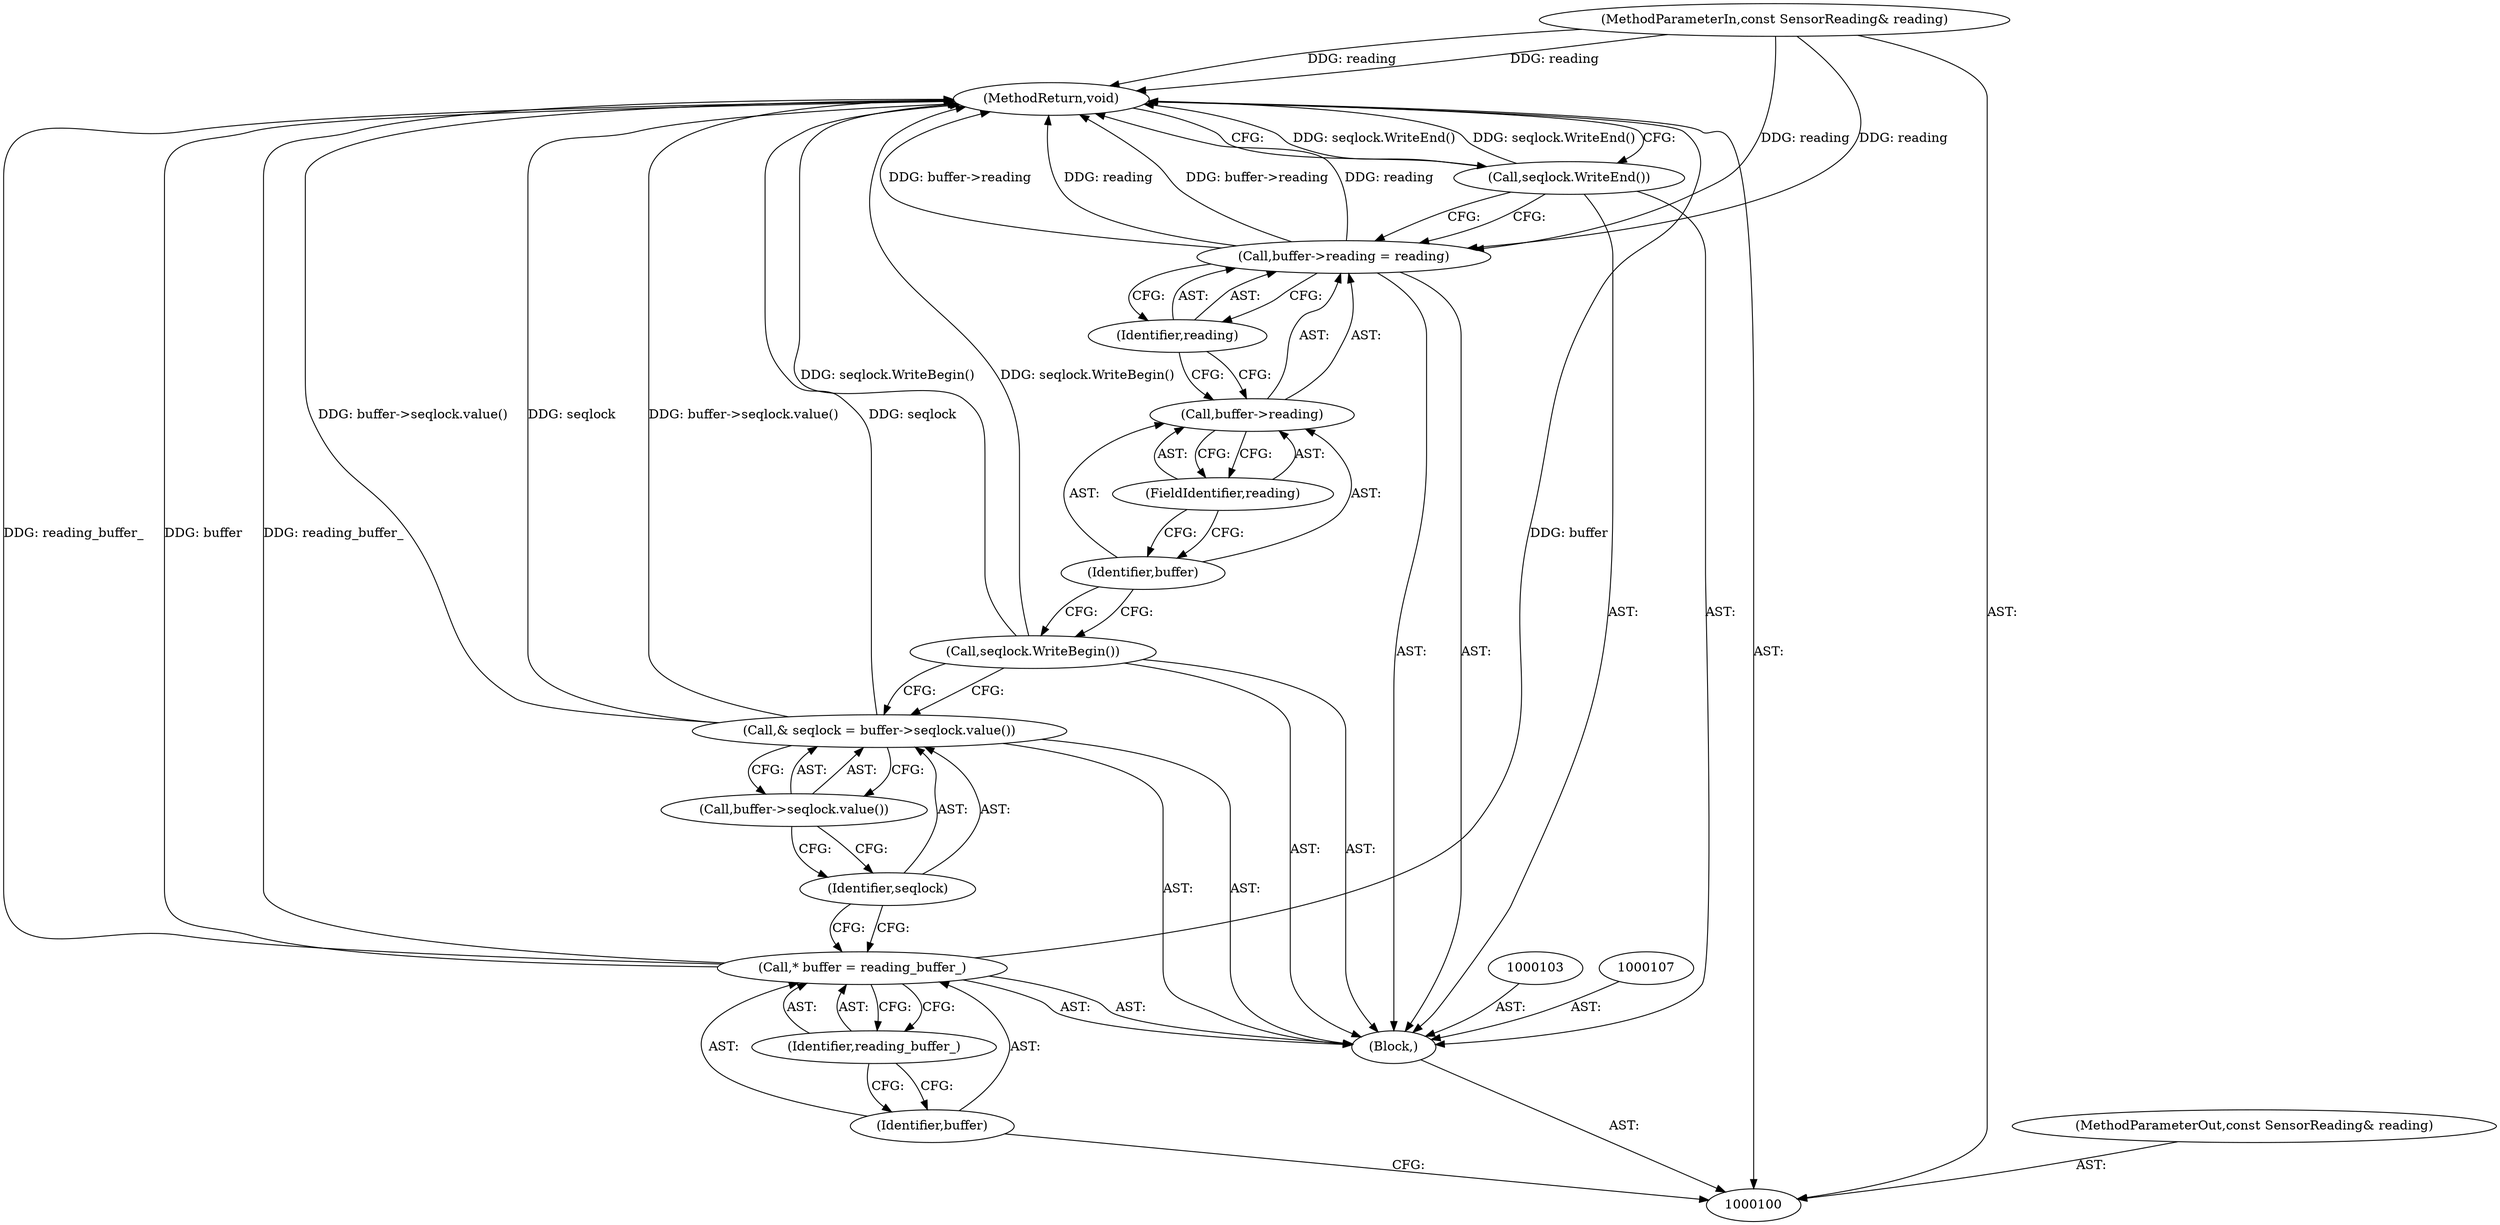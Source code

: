 digraph "0_Chrome_c0c8978849ac57e4ecd613ddc8ff7852a2054734_4" {
"1000118" [label="(MethodReturn,void)"];
"1000101" [label="(MethodParameterIn,const SensorReading& reading)"];
"1000144" [label="(MethodParameterOut,const SensorReading& reading)"];
"1000102" [label="(Block,)"];
"1000104" [label="(Call,* buffer = reading_buffer_)"];
"1000105" [label="(Identifier,buffer)"];
"1000106" [label="(Identifier,reading_buffer_)"];
"1000110" [label="(Call,buffer->seqlock.value())"];
"1000108" [label="(Call,& seqlock = buffer->seqlock.value())"];
"1000109" [label="(Identifier,seqlock)"];
"1000111" [label="(Call,seqlock.WriteBegin())"];
"1000115" [label="(FieldIdentifier,reading)"];
"1000116" [label="(Identifier,reading)"];
"1000112" [label="(Call,buffer->reading = reading)"];
"1000113" [label="(Call,buffer->reading)"];
"1000114" [label="(Identifier,buffer)"];
"1000117" [label="(Call,seqlock.WriteEnd())"];
"1000118" -> "1000100"  [label="AST: "];
"1000118" -> "1000117"  [label="CFG: "];
"1000117" -> "1000118"  [label="DDG: seqlock.WriteEnd()"];
"1000104" -> "1000118"  [label="DDG: buffer"];
"1000104" -> "1000118"  [label="DDG: reading_buffer_"];
"1000112" -> "1000118"  [label="DDG: buffer->reading"];
"1000112" -> "1000118"  [label="DDG: reading"];
"1000101" -> "1000118"  [label="DDG: reading"];
"1000108" -> "1000118"  [label="DDG: buffer->seqlock.value()"];
"1000108" -> "1000118"  [label="DDG: seqlock"];
"1000111" -> "1000118"  [label="DDG: seqlock.WriteBegin()"];
"1000101" -> "1000100"  [label="AST: "];
"1000101" -> "1000118"  [label="DDG: reading"];
"1000101" -> "1000112"  [label="DDG: reading"];
"1000144" -> "1000100"  [label="AST: "];
"1000102" -> "1000100"  [label="AST: "];
"1000103" -> "1000102"  [label="AST: "];
"1000104" -> "1000102"  [label="AST: "];
"1000107" -> "1000102"  [label="AST: "];
"1000108" -> "1000102"  [label="AST: "];
"1000111" -> "1000102"  [label="AST: "];
"1000112" -> "1000102"  [label="AST: "];
"1000117" -> "1000102"  [label="AST: "];
"1000104" -> "1000102"  [label="AST: "];
"1000104" -> "1000106"  [label="CFG: "];
"1000105" -> "1000104"  [label="AST: "];
"1000106" -> "1000104"  [label="AST: "];
"1000109" -> "1000104"  [label="CFG: "];
"1000104" -> "1000118"  [label="DDG: buffer"];
"1000104" -> "1000118"  [label="DDG: reading_buffer_"];
"1000105" -> "1000104"  [label="AST: "];
"1000105" -> "1000100"  [label="CFG: "];
"1000106" -> "1000105"  [label="CFG: "];
"1000106" -> "1000104"  [label="AST: "];
"1000106" -> "1000105"  [label="CFG: "];
"1000104" -> "1000106"  [label="CFG: "];
"1000110" -> "1000108"  [label="AST: "];
"1000110" -> "1000109"  [label="CFG: "];
"1000108" -> "1000110"  [label="CFG: "];
"1000108" -> "1000102"  [label="AST: "];
"1000108" -> "1000110"  [label="CFG: "];
"1000109" -> "1000108"  [label="AST: "];
"1000110" -> "1000108"  [label="AST: "];
"1000111" -> "1000108"  [label="CFG: "];
"1000108" -> "1000118"  [label="DDG: buffer->seqlock.value()"];
"1000108" -> "1000118"  [label="DDG: seqlock"];
"1000109" -> "1000108"  [label="AST: "];
"1000109" -> "1000104"  [label="CFG: "];
"1000110" -> "1000109"  [label="CFG: "];
"1000111" -> "1000102"  [label="AST: "];
"1000111" -> "1000108"  [label="CFG: "];
"1000114" -> "1000111"  [label="CFG: "];
"1000111" -> "1000118"  [label="DDG: seqlock.WriteBegin()"];
"1000115" -> "1000113"  [label="AST: "];
"1000115" -> "1000114"  [label="CFG: "];
"1000113" -> "1000115"  [label="CFG: "];
"1000116" -> "1000112"  [label="AST: "];
"1000116" -> "1000113"  [label="CFG: "];
"1000112" -> "1000116"  [label="CFG: "];
"1000112" -> "1000102"  [label="AST: "];
"1000112" -> "1000116"  [label="CFG: "];
"1000113" -> "1000112"  [label="AST: "];
"1000116" -> "1000112"  [label="AST: "];
"1000117" -> "1000112"  [label="CFG: "];
"1000112" -> "1000118"  [label="DDG: buffer->reading"];
"1000112" -> "1000118"  [label="DDG: reading"];
"1000101" -> "1000112"  [label="DDG: reading"];
"1000113" -> "1000112"  [label="AST: "];
"1000113" -> "1000115"  [label="CFG: "];
"1000114" -> "1000113"  [label="AST: "];
"1000115" -> "1000113"  [label="AST: "];
"1000116" -> "1000113"  [label="CFG: "];
"1000114" -> "1000113"  [label="AST: "];
"1000114" -> "1000111"  [label="CFG: "];
"1000115" -> "1000114"  [label="CFG: "];
"1000117" -> "1000102"  [label="AST: "];
"1000117" -> "1000112"  [label="CFG: "];
"1000118" -> "1000117"  [label="CFG: "];
"1000117" -> "1000118"  [label="DDG: seqlock.WriteEnd()"];
}
